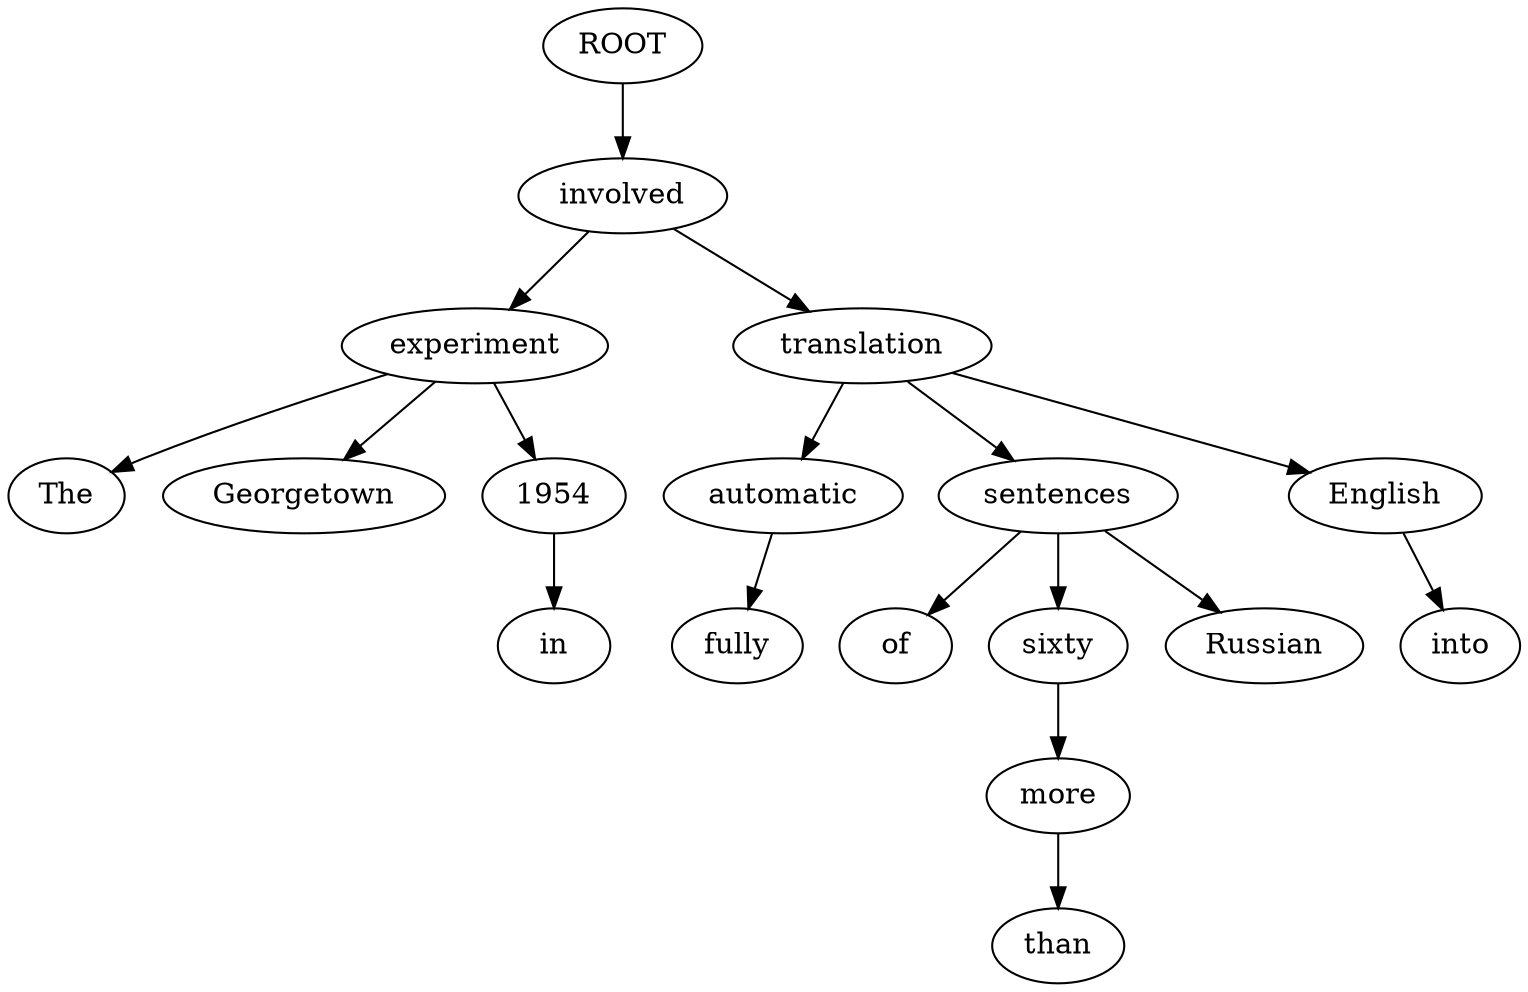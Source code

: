 digraph graph5 {
	node0 [label="ROOT"];
	node1 [label="The"];
	node2 [label="Georgetown"];
	node3 [label="experiment"];
	node4 [label="in"];
	node5 [label="1954"];
	node6 [label="involved"];
	node7 [label="fully"];
	node8 [label="automatic"];
	node9 [label="translation"];
	node10 [label="of"];
	node11 [label="more"];
	node12 [label="than"];
	node13 [label="sixty"];
	node14 [label="Russian"];
	node15 [label="sentences"];
	node16 [label="into"];
	node17 [label="English"];
	node0 -> node6;
	node3 -> node1;
	node3 -> node2;
	node6 -> node3;
	node5 -> node4;
	node3 -> node5;
	node8 -> node7;
	node9 -> node8;
	node6 -> node9;
	node15 -> node10;
	node13 -> node11;
	node11 -> node12;
	node15 -> node13;
	node15 -> node14;
	node9 -> node15;
	node17 -> node16;
	node9 -> node17;
}
